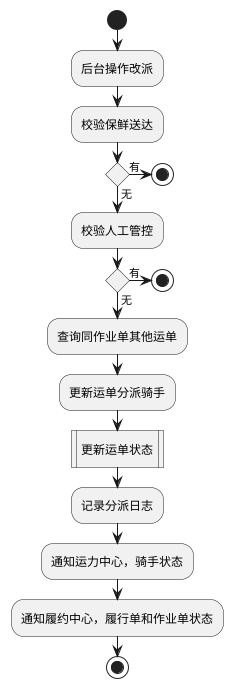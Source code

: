 @startuml
'https://plantuml.com/activity-diagram-beta

start
:后台操作改派;
:校验保鲜送达;
if()then(有)
stop
else(无)
:校验人工管控;
if()then(有)
stop
else(无)
:查询同作业单其他运单;
:更新运单分派骑手;
:更新运单状态|
:记录分派日志;
:通知运力中心，骑手状态;
:通知履约中心，履行单和作业单状态;
endif
stop

@enduml
